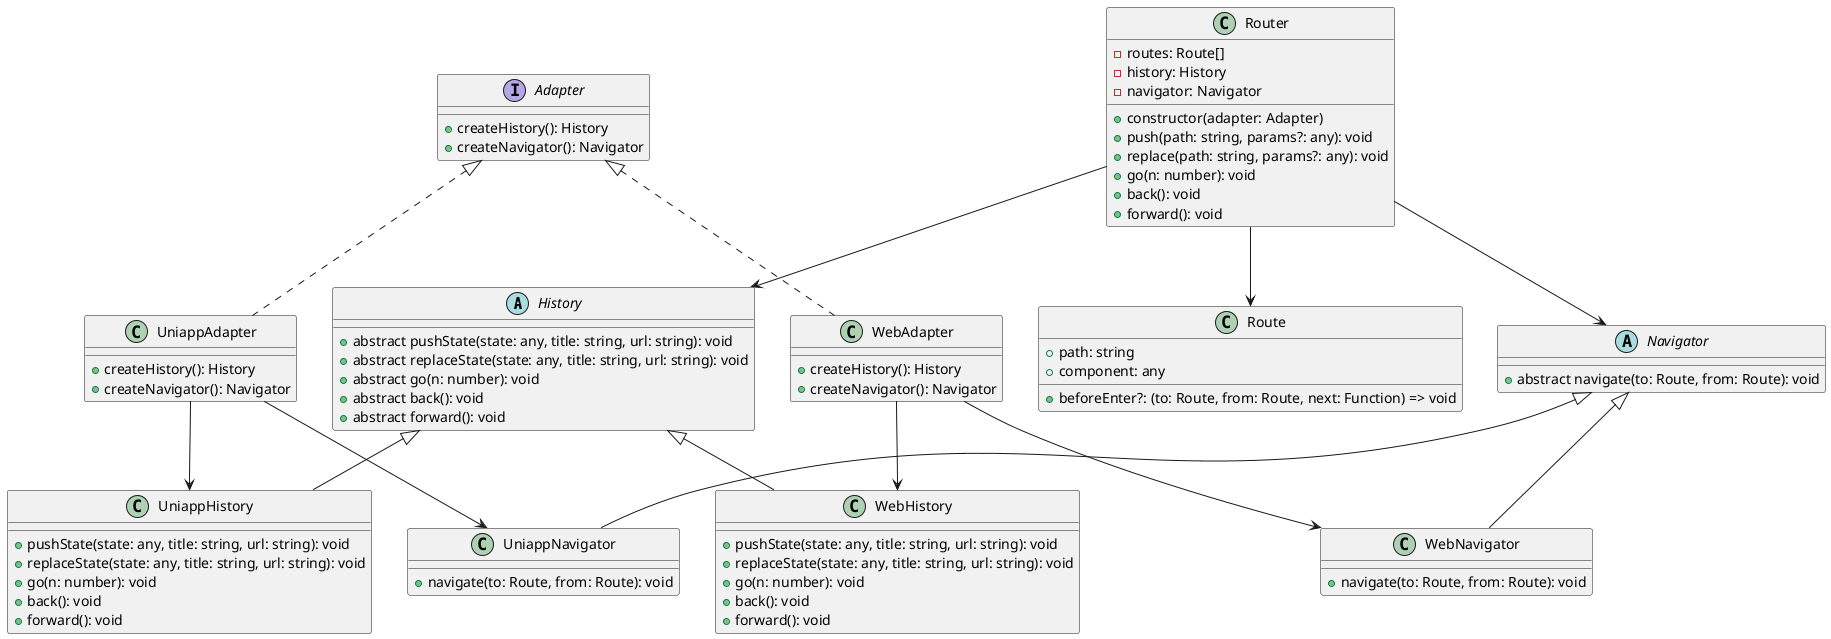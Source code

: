 @startuml
abstract class History {
  +abstract pushState(state: any, title: string, url: string): void
  +abstract replaceState(state: any, title: string, url: string): void
  +abstract go(n: number): void
  +abstract back(): void
  +abstract forward(): void
}

abstract class Navigator {
  +abstract navigate(to: Route, from: Route): void
}

interface Adapter {
  +createHistory(): History
  +createNavigator(): Navigator
}

class WebHistory extends History {
  +pushState(state: any, title: string, url: string): void
  +replaceState(state: any, title: string, url: string): void
  +go(n: number): void
  +back(): void
  +forward(): void
}

class WebNavigator extends Navigator {
  +navigate(to: Route, from: Route): void
}

class UniappHistory extends History {
  +pushState(state: any, title: string, url: string): void
  +replaceState(state: any, title: string, url: string): void
  +go(n: number): void
  +back(): void
  +forward(): void
}

class UniappNavigator extends Navigator {
  +navigate(to: Route, from: Route): void
}

class WebAdapter implements Adapter {
  +createHistory(): History
  +createNavigator(): Navigator
}

class UniappAdapter implements Adapter {
  +createHistory(): History
  +createNavigator(): Navigator
}

class Route {
  +path: string
  +component: any
  +beforeEnter?: (to: Route, from: Route, next: Function) => void
}

class Router {
  -routes: Route[]
  -history: History
  -navigator: Navigator
  +constructor(adapter: Adapter)
  +push(path: string, params?: any): void
  +replace(path: string, params?: any): void
  +go(n: number): void
  +back(): void
  +forward(): void
}

Router --> History
Router --> Navigator
Router --> Route

WebAdapter --> WebHistory
WebAdapter --> WebNavigator

UniappAdapter --> UniappHistory
UniappAdapter --> UniappNavigator

@enduml
